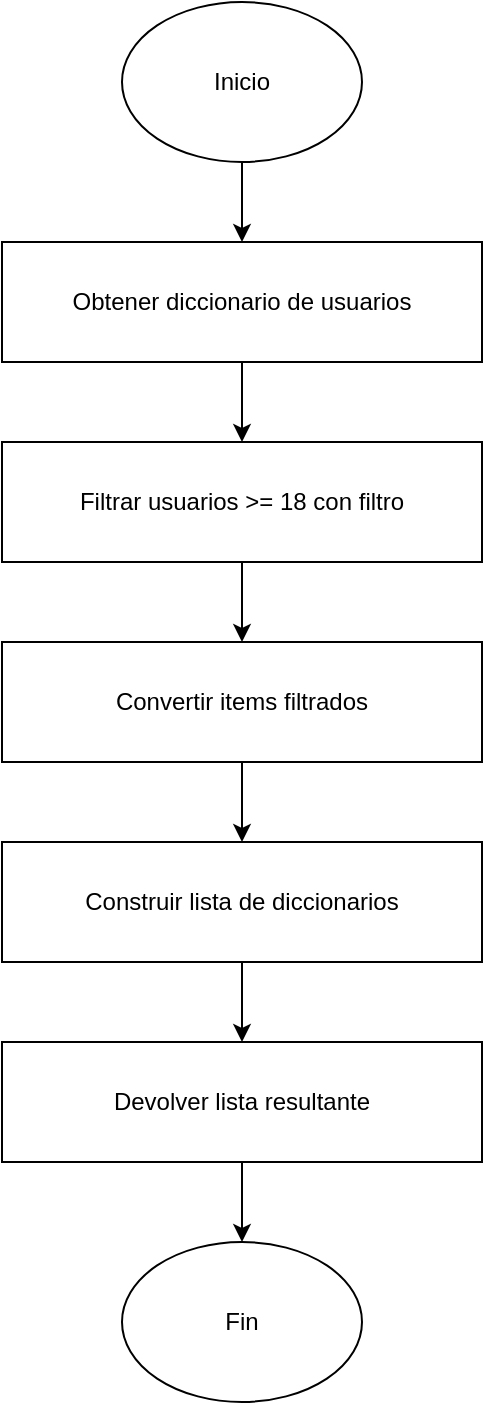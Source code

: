 <mxfile version="27.1.6">
  <diagram name="Page-1" id="3qGxqmriSCyV0ARZ8PoI">
    <mxGraphModel dx="1611" dy="777" grid="1" gridSize="10" guides="1" tooltips="1" connect="1" arrows="1" fold="1" page="1" pageScale="1" pageWidth="827" pageHeight="1169" math="0" shadow="0">
      <root>
        <mxCell id="0" />
        <mxCell id="1" parent="0" />
        <mxCell id="gwC7uGNS3KKKYP91N2Te-8" value="" style="edgeStyle=orthogonalEdgeStyle;rounded=0;orthogonalLoop=1;jettySize=auto;html=1;" edge="1" parent="1" source="gwC7uGNS3KKKYP91N2Te-1" target="gwC7uGNS3KKKYP91N2Te-2">
          <mxGeometry relative="1" as="geometry" />
        </mxCell>
        <mxCell id="gwC7uGNS3KKKYP91N2Te-1" value="Inicio" style="ellipse;whiteSpace=wrap;html=1;" vertex="1" parent="1">
          <mxGeometry x="354" y="20" width="120" height="80" as="geometry" />
        </mxCell>
        <mxCell id="gwC7uGNS3KKKYP91N2Te-9" value="" style="edgeStyle=orthogonalEdgeStyle;rounded=0;orthogonalLoop=1;jettySize=auto;html=1;" edge="1" parent="1" source="gwC7uGNS3KKKYP91N2Te-2" target="gwC7uGNS3KKKYP91N2Te-3">
          <mxGeometry relative="1" as="geometry" />
        </mxCell>
        <mxCell id="gwC7uGNS3KKKYP91N2Te-2" value="Obtener diccionario de usuarios" style="rounded=0;whiteSpace=wrap;html=1;" vertex="1" parent="1">
          <mxGeometry x="294" y="140" width="240" height="60" as="geometry" />
        </mxCell>
        <mxCell id="gwC7uGNS3KKKYP91N2Te-10" value="" style="edgeStyle=orthogonalEdgeStyle;rounded=0;orthogonalLoop=1;jettySize=auto;html=1;" edge="1" parent="1" source="gwC7uGNS3KKKYP91N2Te-3" target="gwC7uGNS3KKKYP91N2Te-4">
          <mxGeometry relative="1" as="geometry" />
        </mxCell>
        <mxCell id="gwC7uGNS3KKKYP91N2Te-3" value="Filtrar usuarios &amp;gt;= 18 con filtro" style="rounded=0;whiteSpace=wrap;html=1;" vertex="1" parent="1">
          <mxGeometry x="294" y="240" width="240" height="60" as="geometry" />
        </mxCell>
        <mxCell id="gwC7uGNS3KKKYP91N2Te-11" value="" style="edgeStyle=orthogonalEdgeStyle;rounded=0;orthogonalLoop=1;jettySize=auto;html=1;" edge="1" parent="1" source="gwC7uGNS3KKKYP91N2Te-4" target="gwC7uGNS3KKKYP91N2Te-5">
          <mxGeometry relative="1" as="geometry" />
        </mxCell>
        <mxCell id="gwC7uGNS3KKKYP91N2Te-4" value="Convertir items filtrados" style="rounded=0;whiteSpace=wrap;html=1;" vertex="1" parent="1">
          <mxGeometry x="294" y="340" width="240" height="60" as="geometry" />
        </mxCell>
        <mxCell id="gwC7uGNS3KKKYP91N2Te-12" value="" style="edgeStyle=orthogonalEdgeStyle;rounded=0;orthogonalLoop=1;jettySize=auto;html=1;" edge="1" parent="1" source="gwC7uGNS3KKKYP91N2Te-5" target="gwC7uGNS3KKKYP91N2Te-6">
          <mxGeometry relative="1" as="geometry" />
        </mxCell>
        <mxCell id="gwC7uGNS3KKKYP91N2Te-5" value="Construir lista de diccionarios" style="rounded=0;whiteSpace=wrap;html=1;" vertex="1" parent="1">
          <mxGeometry x="294" y="440" width="240" height="60" as="geometry" />
        </mxCell>
        <mxCell id="gwC7uGNS3KKKYP91N2Te-13" value="" style="edgeStyle=orthogonalEdgeStyle;rounded=0;orthogonalLoop=1;jettySize=auto;html=1;" edge="1" parent="1" source="gwC7uGNS3KKKYP91N2Te-6" target="gwC7uGNS3KKKYP91N2Te-7">
          <mxGeometry relative="1" as="geometry" />
        </mxCell>
        <mxCell id="gwC7uGNS3KKKYP91N2Te-6" value="Devolver lista resultante" style="rounded=0;whiteSpace=wrap;html=1;" vertex="1" parent="1">
          <mxGeometry x="294" y="540" width="240" height="60" as="geometry" />
        </mxCell>
        <mxCell id="gwC7uGNS3KKKYP91N2Te-7" value="Fin" style="ellipse;whiteSpace=wrap;html=1;" vertex="1" parent="1">
          <mxGeometry x="354" y="640" width="120" height="80" as="geometry" />
        </mxCell>
      </root>
    </mxGraphModel>
  </diagram>
</mxfile>
